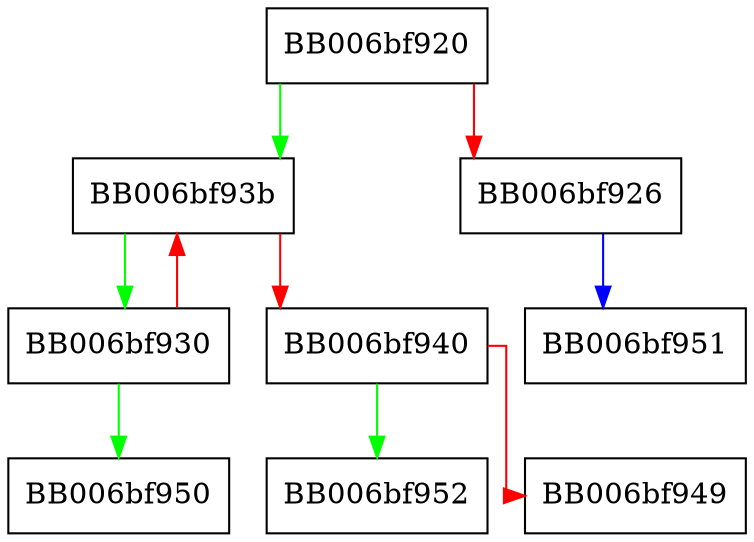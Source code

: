 digraph ossl_prov_free_key {
  node [shape="box"];
  graph [splines=ortho];
  BB006bf920 -> BB006bf93b [color="green"];
  BB006bf920 -> BB006bf926 [color="red"];
  BB006bf926 -> BB006bf951 [color="blue"];
  BB006bf930 -> BB006bf950 [color="green"];
  BB006bf930 -> BB006bf93b [color="red"];
  BB006bf93b -> BB006bf930 [color="green"];
  BB006bf93b -> BB006bf940 [color="red"];
  BB006bf940 -> BB006bf952 [color="green"];
  BB006bf940 -> BB006bf949 [color="red"];
}